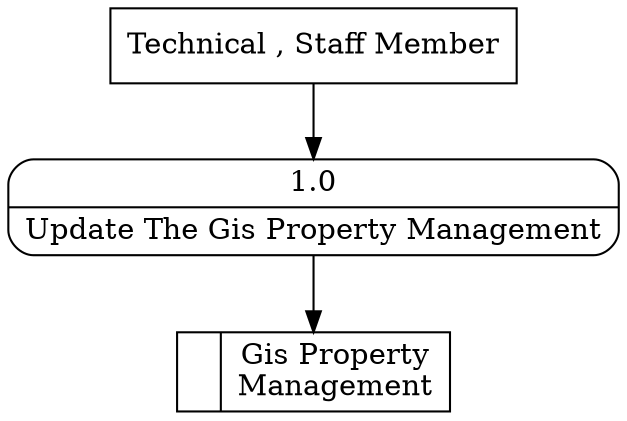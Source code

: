 digraph dfd2{ 
node[shape=record]
200 [label="<f0>  |<f1> Gis Property\nManagement " ];
201 [label="Technical , Staff Member" shape=box];
202 [label="{<f0> 1.0|<f1> Update The Gis Property Management }" shape=Mrecord];
201 -> 202
202 -> 200
}
